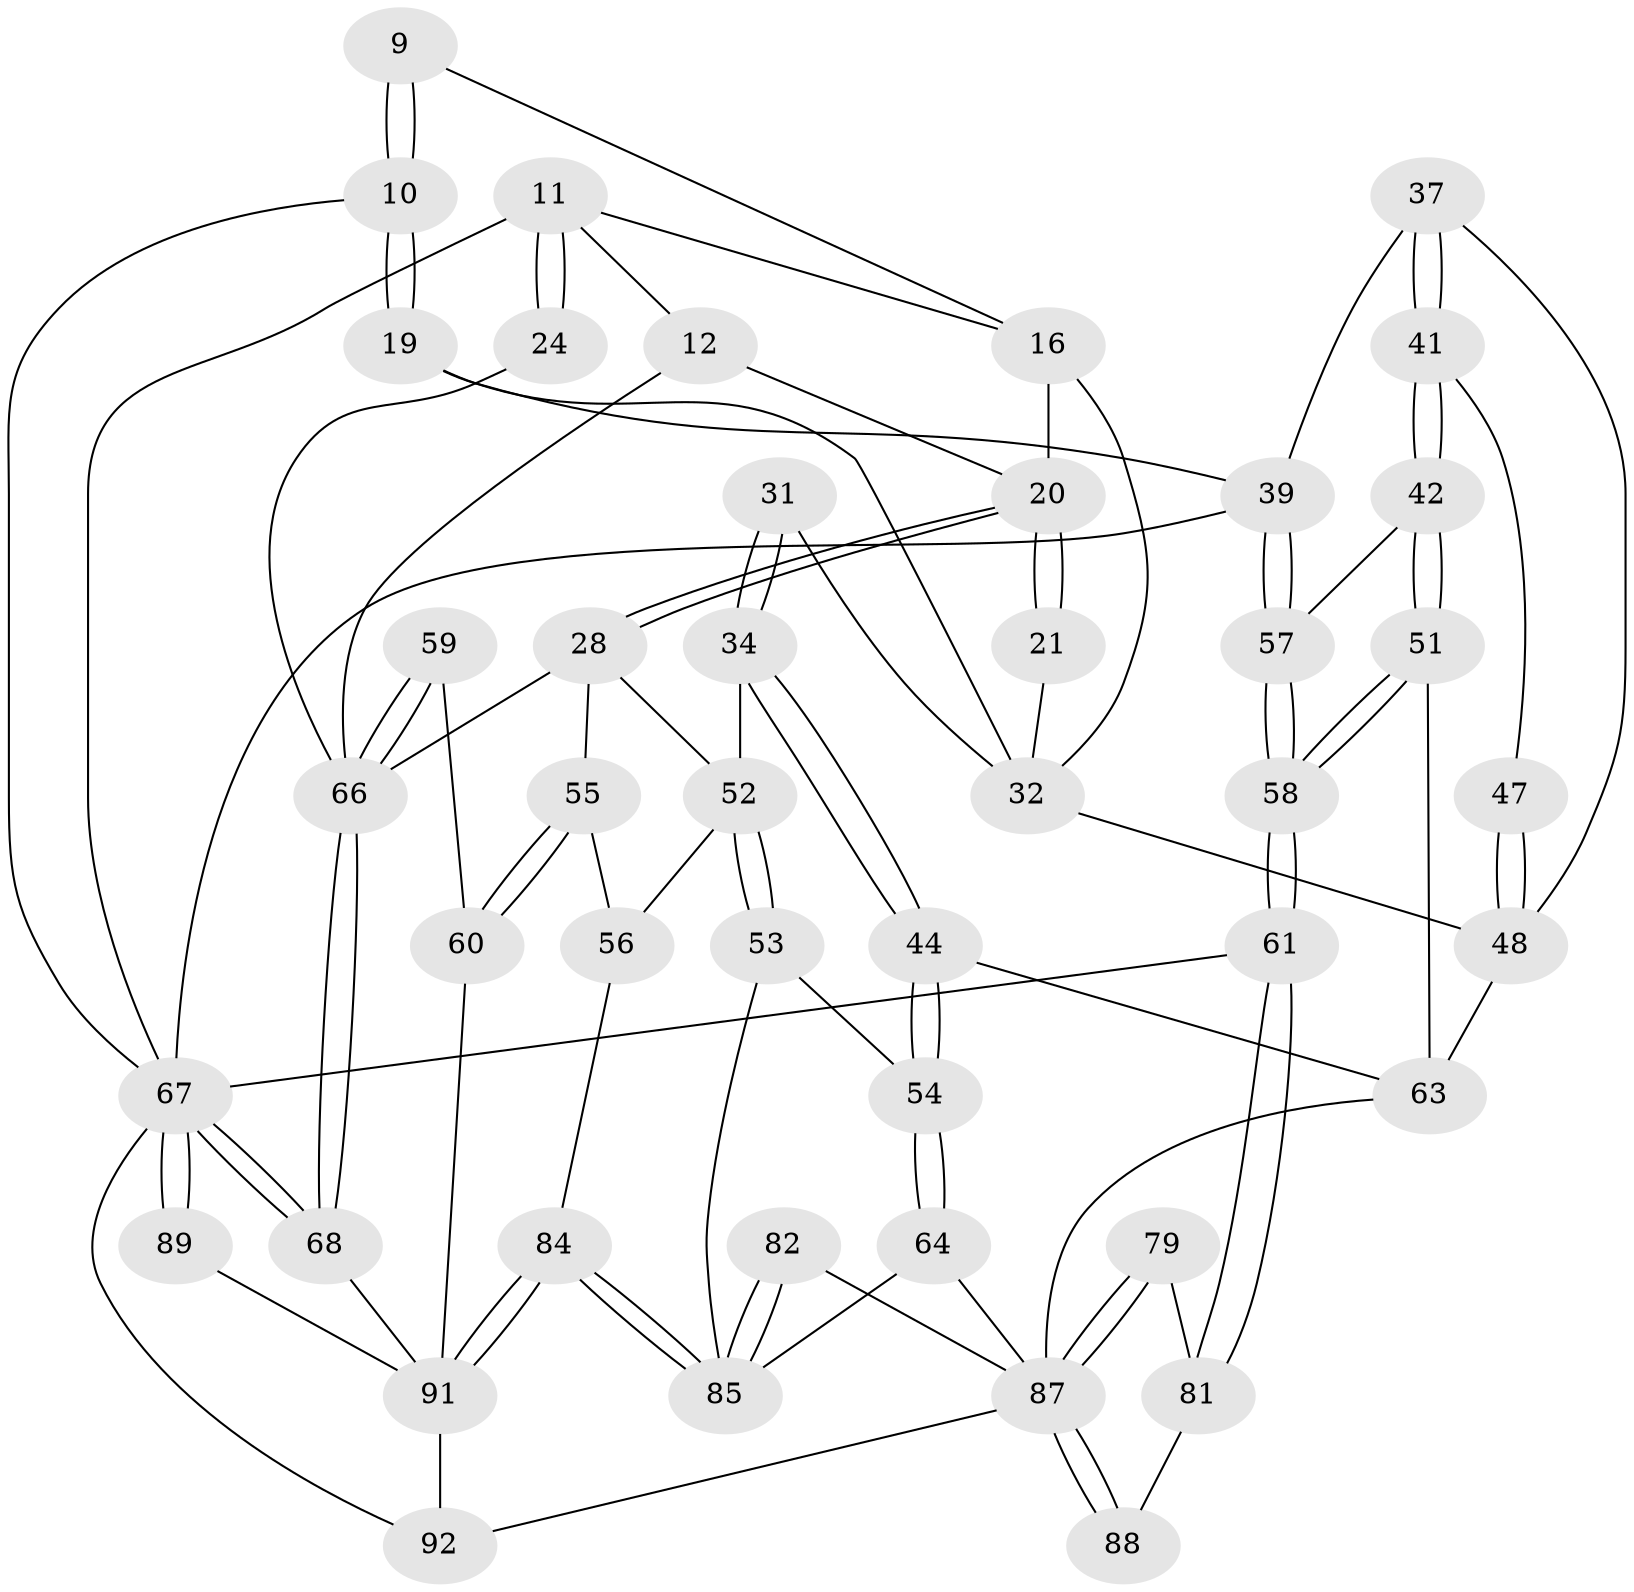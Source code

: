 // original degree distribution, {3: 0.03260869565217391, 4: 0.2391304347826087, 6: 0.2391304347826087, 5: 0.4891304347826087}
// Generated by graph-tools (version 1.1) at 2025/01/03/09/25 05:01:55]
// undirected, 46 vertices, 104 edges
graph export_dot {
graph [start="1"]
  node [color=gray90,style=filled];
  9 [pos="+0.40214803308025066+0.11057087925428064"];
  10 [pos="+0.19633307285360688+0.20481959817250678",super="+6"];
  11 [pos="+0.8467836317052513+0.19003755480866832",super="+3"];
  12 [pos="+0.8397818203222339+0.19963902256653743"];
  16 [pos="+0.4208716514460596+0.1507940610929507",super="+8"];
  19 [pos="+0.18011687549986252+0.2704733795776625"];
  20 [pos="+0.6223046387584459+0.3965055981586311",super="+13+15"];
  21 [pos="+0.5609381577120012+0.27918131520459283"];
  24 [pos="+1+0.3228145072666213"];
  28 [pos="+0.6240179995181085+0.41067226256775646",super="+27"];
  31 [pos="+0.44868737813241677+0.38374029418503697"];
  32 [pos="+0.33613838129916573+0.41332511416765494",super="+18+25"];
  34 [pos="+0.5390072051729454+0.45227593192182763"];
  37 [pos="+0.1626261984156982+0.3535297779818655"];
  39 [pos="+0+0.3699177753617702",super="+23+38"];
  41 [pos="+0.07511111896394125+0.49157009185084416"];
  42 [pos="+0.06979777032111699+0.49268758941698576"];
  44 [pos="+0.43966394429618627+0.5584135012072015"];
  47 [pos="+0.10087333308654547+0.5011278746153396"];
  48 [pos="+0.20378478156725455+0.6135112651329458",super="+46+36"];
  51 [pos="+0.10848519069365814+0.722757588719035"];
  52 [pos="+0.6200961515640403+0.648138311931482",super="+33"];
  53 [pos="+0.5486653064510736+0.6788412957464"];
  54 [pos="+0.4417186724216454+0.5624571572822298"];
  55 [pos="+0.7595973834182217+0.6253140271887905"];
  56 [pos="+0.6862950741364592+0.6593978263936446"];
  57 [pos="+0+0.5215773639568745",super="+43+40"];
  58 [pos="+0+0.7536998043910746"];
  59 [pos="+0.924179059110769+0.6959813095636196"];
  60 [pos="+0.8564975794659909+0.7301642903610468"];
  61 [pos="+0+0.9115530547199575"];
  63 [pos="+0.3335396622871125+0.7234184515372737",super="+50+45"];
  64 [pos="+0.4077009011743621+0.7830207842850901"];
  66 [pos="+1+0.6182405702800046",super="+29+30"];
  67 [pos="+1+1",super="+62"];
  68 [pos="+1+0.8965561435730137"];
  79 [pos="+0.16666277500629212+0.8444913694097631"];
  81 [pos="+0.04081296321731143+0.932762676179562",super="+80"];
  82 [pos="+0.4403044286068527+0.8384411899487783"];
  84 [pos="+0.6500740681860984+1",super="+74"];
  85 [pos="+0.6292723850887144+1",super="+70+75"];
  87 [pos="+0.24600376645482486+1",super="+86+76+77"];
  88 [pos="+0.14281948918711082+0.9941967488529503"];
  89 [pos="+0.9446920272810738+1"];
  91 [pos="+0.651015597447186+1",super="+90"];
  92 [pos="+0.27517380304319744+1"];
  9 -- 10 [weight=2];
  9 -- 10;
  9 -- 16;
  10 -- 19;
  10 -- 19;
  10 -- 67;
  11 -- 12;
  11 -- 24 [weight=2];
  11 -- 24;
  11 -- 67 [weight=2];
  11 -- 16;
  12 -- 20;
  12 -- 66;
  16 -- 20 [weight=2];
  16 -- 32;
  19 -- 39;
  19 -- 32;
  20 -- 21 [weight=2];
  20 -- 21;
  20 -- 28;
  20 -- 28;
  21 -- 32;
  24 -- 66;
  28 -- 52;
  28 -- 66;
  28 -- 55;
  31 -- 32 [weight=2];
  31 -- 34;
  31 -- 34;
  32 -- 48;
  34 -- 44;
  34 -- 44;
  34 -- 52;
  37 -- 41;
  37 -- 41;
  37 -- 39;
  37 -- 48;
  39 -- 57 [weight=2];
  39 -- 57;
  39 -- 67;
  41 -- 42;
  41 -- 42;
  41 -- 47;
  42 -- 51;
  42 -- 51;
  42 -- 57;
  44 -- 54;
  44 -- 54;
  44 -- 63;
  47 -- 48 [weight=2];
  47 -- 48;
  48 -- 63 [weight=2];
  51 -- 58;
  51 -- 58;
  51 -- 63;
  52 -- 53;
  52 -- 53;
  52 -- 56;
  53 -- 54;
  53 -- 85;
  54 -- 64;
  54 -- 64;
  55 -- 56;
  55 -- 60;
  55 -- 60;
  56 -- 84;
  57 -- 58;
  57 -- 58;
  58 -- 61;
  58 -- 61;
  59 -- 60;
  59 -- 66 [weight=2];
  59 -- 66;
  60 -- 91;
  61 -- 81;
  61 -- 81;
  61 -- 67;
  63 -- 87 [weight=2];
  64 -- 85;
  64 -- 87;
  66 -- 68;
  66 -- 68;
  67 -- 68;
  67 -- 68;
  67 -- 89;
  67 -- 89;
  67 -- 92;
  68 -- 91;
  79 -- 87 [weight=2];
  79 -- 87;
  79 -- 81;
  81 -- 88 [weight=2];
  82 -- 85 [weight=2];
  82 -- 85;
  82 -- 87;
  84 -- 85 [weight=2];
  84 -- 85;
  84 -- 91 [weight=2];
  84 -- 91;
  87 -- 88;
  87 -- 88;
  87 -- 92;
  89 -- 91 [weight=2];
  91 -- 92;
}
